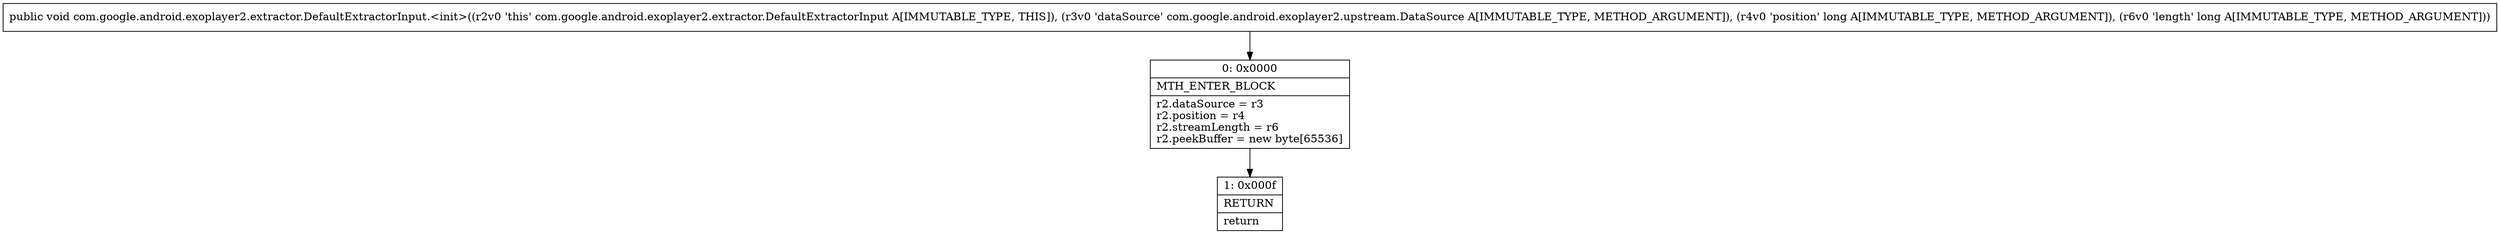 digraph "CFG forcom.google.android.exoplayer2.extractor.DefaultExtractorInput.\<init\>(Lcom\/google\/android\/exoplayer2\/upstream\/DataSource;JJ)V" {
Node_0 [shape=record,label="{0\:\ 0x0000|MTH_ENTER_BLOCK\l|r2.dataSource = r3\lr2.position = r4\lr2.streamLength = r6\lr2.peekBuffer = new byte[65536]\l}"];
Node_1 [shape=record,label="{1\:\ 0x000f|RETURN\l|return\l}"];
MethodNode[shape=record,label="{public void com.google.android.exoplayer2.extractor.DefaultExtractorInput.\<init\>((r2v0 'this' com.google.android.exoplayer2.extractor.DefaultExtractorInput A[IMMUTABLE_TYPE, THIS]), (r3v0 'dataSource' com.google.android.exoplayer2.upstream.DataSource A[IMMUTABLE_TYPE, METHOD_ARGUMENT]), (r4v0 'position' long A[IMMUTABLE_TYPE, METHOD_ARGUMENT]), (r6v0 'length' long A[IMMUTABLE_TYPE, METHOD_ARGUMENT])) }"];
MethodNode -> Node_0;
Node_0 -> Node_1;
}

